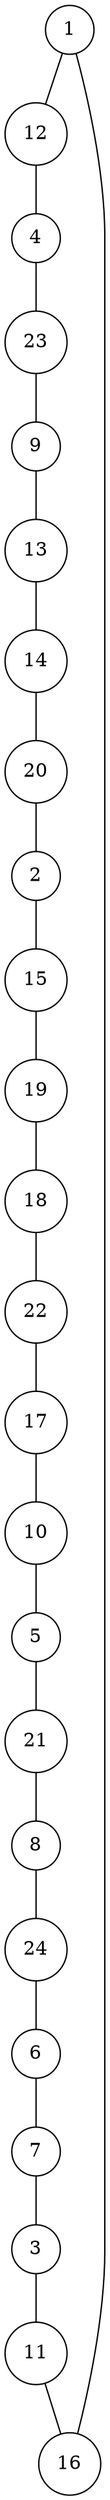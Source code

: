 graph gr24 {
	node [shape=circle fillcolor=white]

	1 -- 12
	2 -- 15
	3 -- 11
	4 -- 23
	5 -- 21
	6 -- 7
	7 -- 3
	8 -- 24
	9 -- 13
	10 -- 5
	11 -- 16
	12 -- 4
	13 -- 14
	14 -- 20
	15 -- 19
	16 -- 1
	17 -- 10
	18 -- 22
	19 -- 18
	20 -- 2
	21 -- 8
	22 -- 17
	23 -- 9
	24 -- 6
}